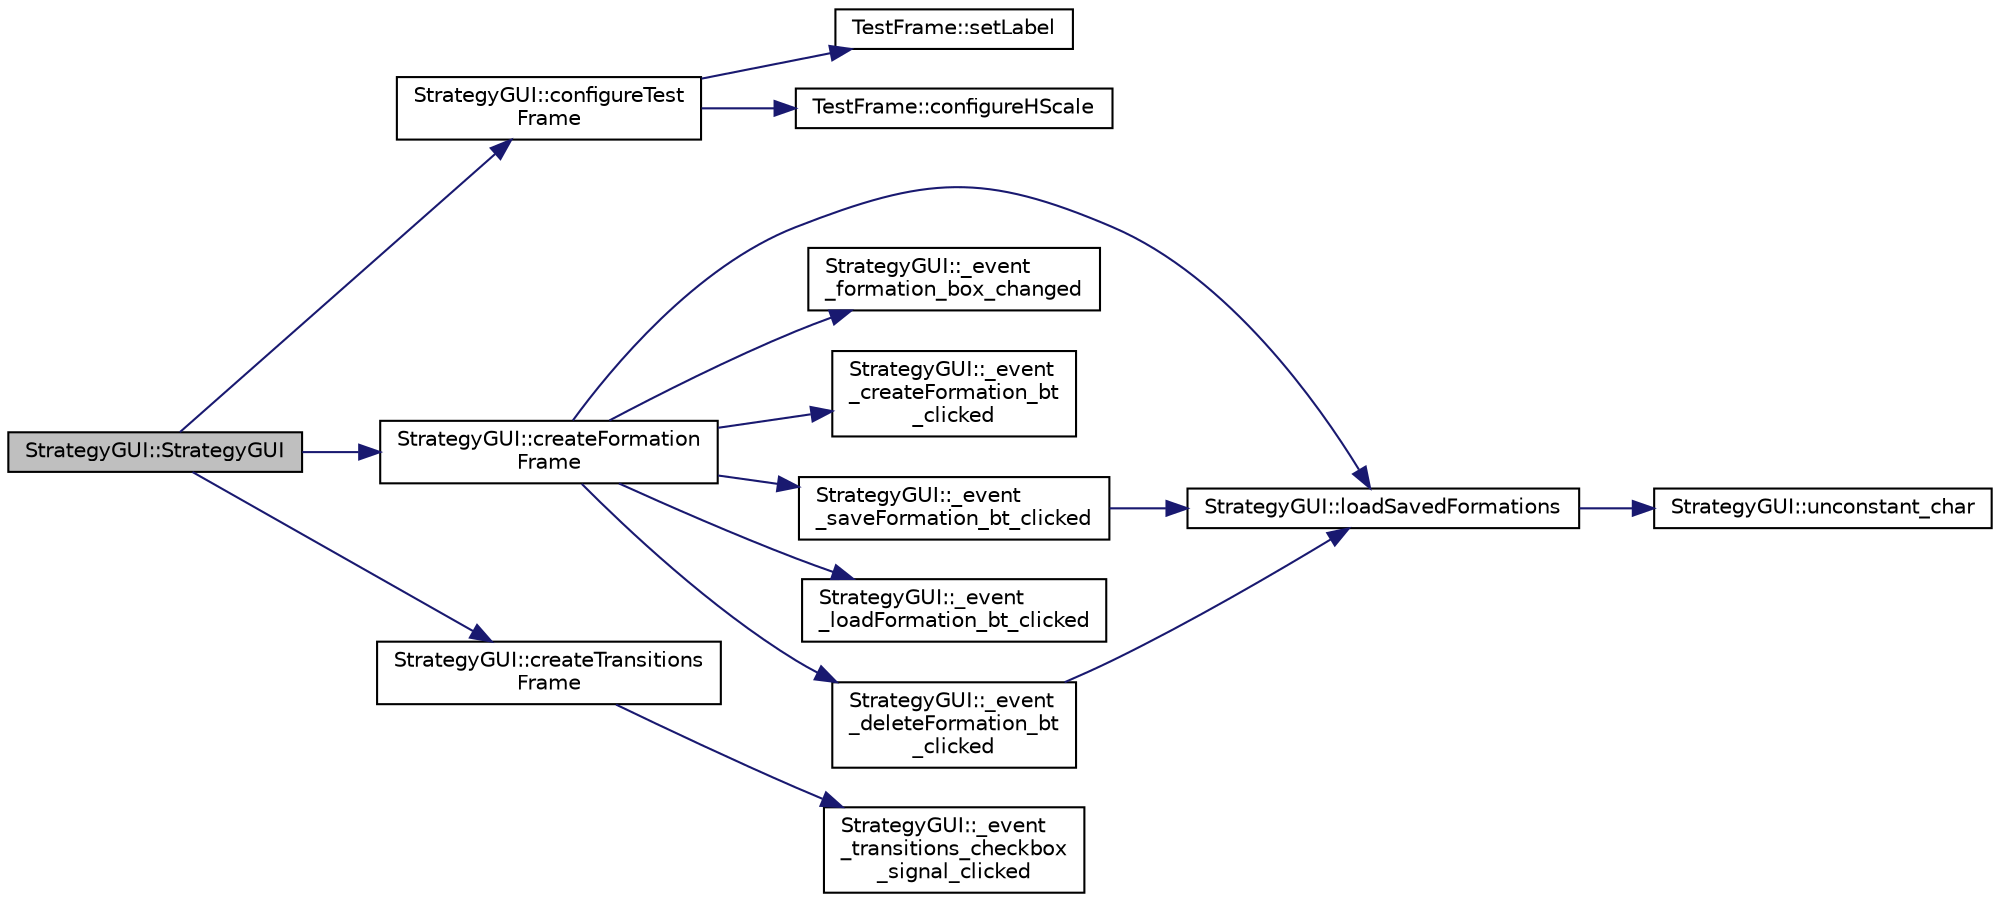 digraph "StrategyGUI::StrategyGUI"
{
 // INTERACTIVE_SVG=YES
  edge [fontname="Helvetica",fontsize="10",labelfontname="Helvetica",labelfontsize="10"];
  node [fontname="Helvetica",fontsize="10",shape=record];
  rankdir="LR";
  Node0 [label="StrategyGUI::StrategyGUI",height=0.2,width=0.4,color="black", fillcolor="grey75", style="filled", fontcolor="black"];
  Node0 -> Node1 [color="midnightblue",fontsize="10",style="solid",fontname="Helvetica"];
  Node1 [label="StrategyGUI::configureTest\lFrame",height=0.2,width=0.4,color="black", fillcolor="white", style="filled",URL="$class_strategy_g_u_i.html#aaeb2b9affadab5eafc8885f983a1cc36",tooltip="Inicialization of labels and values from Test Parameters frame. "];
  Node1 -> Node2 [color="midnightblue",fontsize="10",style="solid",fontname="Helvetica"];
  Node2 [label="TestFrame::setLabel",height=0.2,width=0.4,color="black", fillcolor="white", style="filled",URL="$class_test_frame.html#a125817ea431fb013eaf2b9f11714bd9b"];
  Node1 -> Node3 [color="midnightblue",fontsize="10",style="solid",fontname="Helvetica"];
  Node3 [label="TestFrame::configureHScale",height=0.2,width=0.4,color="black", fillcolor="white", style="filled",URL="$class_test_frame.html#a11a2d806abe566abbc431bff4b43ab79"];
  Node0 -> Node4 [color="midnightblue",fontsize="10",style="solid",fontname="Helvetica"];
  Node4 [label="StrategyGUI::createFormation\lFrame",height=0.2,width=0.4,color="black", fillcolor="white", style="filled",URL="$class_strategy_g_u_i.html#a38540d2d52e6bd3955e85adce92dac41",tooltip="Formation frame creator. "];
  Node4 -> Node5 [color="midnightblue",fontsize="10",style="solid",fontname="Helvetica"];
  Node5 [label="StrategyGUI::loadSavedFormations",height=0.2,width=0.4,color="black", fillcolor="white", style="filled",URL="$class_strategy_g_u_i.html#a616a0f321878532cf85cfd02564758b5",tooltip="Loads formation.txt file and appends the saved formations on the checkbox. "];
  Node5 -> Node6 [color="midnightblue",fontsize="10",style="solid",fontname="Helvetica"];
  Node6 [label="StrategyGUI::unconstant_char",height=0.2,width=0.4,color="black", fillcolor="white", style="filled",URL="$class_strategy_g_u_i.html#a6d19f90621b2b2d6cad000b196e697d9",tooltip="Converts a constant string to an inconstant one. "];
  Node4 -> Node7 [color="midnightblue",fontsize="10",style="solid",fontname="Helvetica"];
  Node7 [label="StrategyGUI::_event\l_formation_box_changed",height=0.2,width=0.4,color="black", fillcolor="white", style="filled",URL="$class_strategy_g_u_i.html#a3b4da86e02b0e51013801fed1ab9807f",tooltip="Event triggered when a formation (or none) is selected. "];
  Node4 -> Node8 [color="midnightblue",fontsize="10",style="solid",fontname="Helvetica"];
  Node8 [label="StrategyGUI::_event\l_createFormation_bt\l_clicked",height=0.2,width=0.4,color="black", fillcolor="white", style="filled",URL="$class_strategy_g_u_i.html#ada313ae77f231e7007ac83753cbdb5dc",tooltip="Event triggered when the &#39;create formation&#39; button is clicked. "];
  Node4 -> Node9 [color="midnightblue",fontsize="10",style="solid",fontname="Helvetica"];
  Node9 [label="StrategyGUI::_event\l_saveFormation_bt_clicked",height=0.2,width=0.4,color="black", fillcolor="white", style="filled",URL="$class_strategy_g_u_i.html#a21327fb17108edba191fa216ec73aafd",tooltip="Event triggered when the save button is clicked. "];
  Node9 -> Node5 [color="midnightblue",fontsize="10",style="solid",fontname="Helvetica"];
  Node4 -> Node10 [color="midnightblue",fontsize="10",style="solid",fontname="Helvetica"];
  Node10 [label="StrategyGUI::_event\l_loadFormation_bt_clicked",height=0.2,width=0.4,color="black", fillcolor="white", style="filled",URL="$class_strategy_g_u_i.html#ac0caff70885aad2da169d808d97be3d2",tooltip="Event triggered when a formation is selected and &#39;load&#39; button is clicked. "];
  Node4 -> Node11 [color="midnightblue",fontsize="10",style="solid",fontname="Helvetica"];
  Node11 [label="StrategyGUI::_event\l_deleteFormation_bt\l_clicked",height=0.2,width=0.4,color="black", fillcolor="white", style="filled",URL="$class_strategy_g_u_i.html#a5301539a6dc0b88cf402bf62d372c8fb",tooltip="Event triggered when the delete button is clicked. "];
  Node11 -> Node5 [color="midnightblue",fontsize="10",style="solid",fontname="Helvetica"];
  Node0 -> Node12 [color="midnightblue",fontsize="10",style="solid",fontname="Helvetica"];
  Node12 [label="StrategyGUI::createTransitions\lFrame",height=0.2,width=0.4,color="black", fillcolor="white", style="filled",URL="$class_strategy_g_u_i.html#ab39aceb2dc4fc8b0b571d9284c463b5a",tooltip="Transitions frame creator. "];
  Node12 -> Node13 [color="midnightblue",fontsize="10",style="solid",fontname="Helvetica"];
  Node13 [label="StrategyGUI::_event\l_transitions_checkbox\l_signal_clicked",height=0.2,width=0.4,color="black", fillcolor="white", style="filled",URL="$class_strategy_g_u_i.html#a9ca1e9548a5cf277de63fe92ad92002b",tooltip="Switches Strategy&#39;s full_transition_enabled flag value. "];
}
